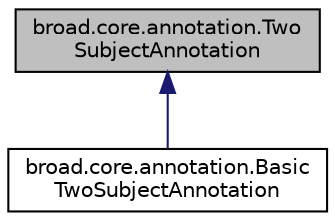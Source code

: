 digraph "broad.core.annotation.TwoSubjectAnnotation"
{
  edge [fontname="Helvetica",fontsize="10",labelfontname="Helvetica",labelfontsize="10"];
  node [fontname="Helvetica",fontsize="10",shape=record];
  Node1 [label="broad.core.annotation.Two\lSubjectAnnotation",height=0.2,width=0.4,color="black", fillcolor="grey75", style="filled" fontcolor="black"];
  Node1 -> Node2 [dir="back",color="midnightblue",fontsize="10",style="solid",fontname="Helvetica"];
  Node2 [label="broad.core.annotation.Basic\lTwoSubjectAnnotation",height=0.2,width=0.4,color="black", fillcolor="white", style="filled",URL="$classbroad_1_1core_1_1annotation_1_1_basic_two_subject_annotation.html"];
}

